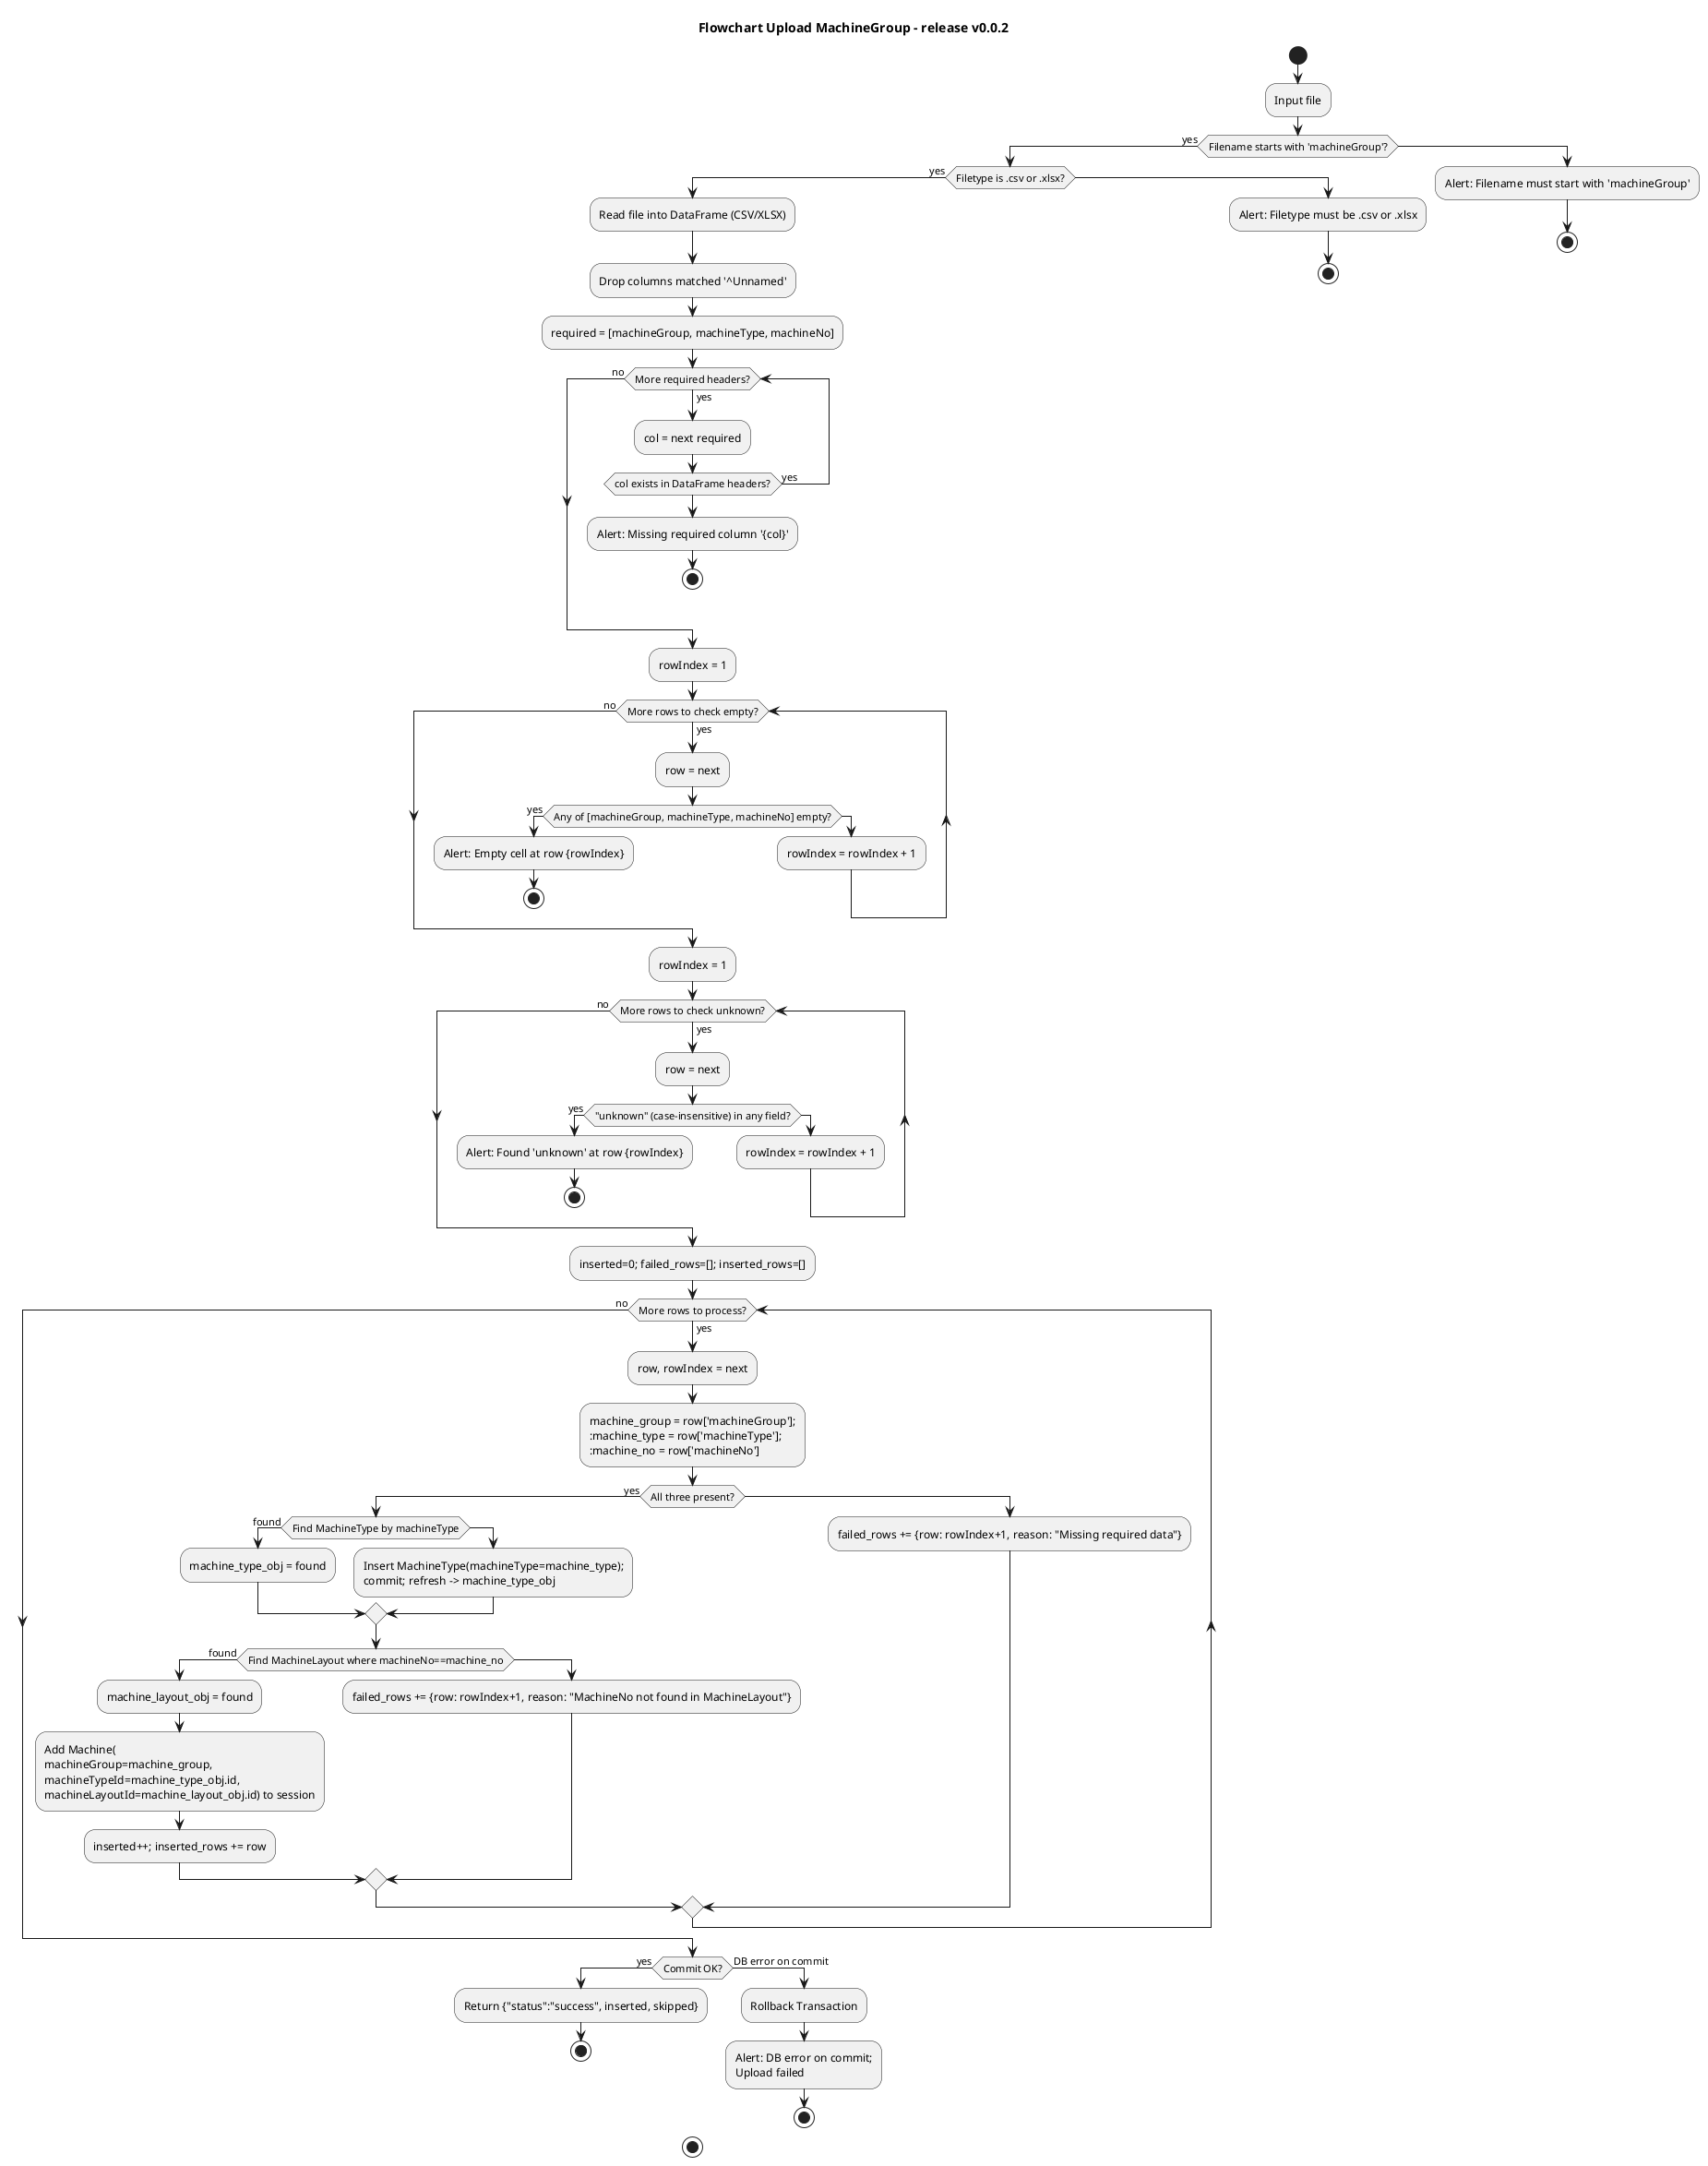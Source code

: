 @startuml
title Flowchart Upload MachineGroup - release v0.0.2

start
:Input file;

if (Filename starts with 'machineGroup'?) then (yes)
  if (Filetype is .csv or .xlsx?) then (yes)
    :Read file into DataFrame (CSV/XLSX);
    :Drop columns matched '^Unnamed';

    ' -------- Header check (loop) --------
    :required = [machineGroup, machineType, machineNo];
    while (More required headers?) is (yes)
      :col = next required;
      if (col exists in DataFrame headers?) then (yes)
      else
        :Alert: Missing required column '{col}';
        stop
      endif
    endwhile (no)
    ' ------------------------------------

    ' -------- Empty check (loop) --------
    :rowIndex = 1;
    while (More rows to check empty?) is (yes)
      :row = next;
      if (Any of [machineGroup, machineType, machineNo] empty?) then (yes)
        :Alert: Empty cell at row {rowIndex};
        stop
      else
        :rowIndex = rowIndex + 1;
      endif
    endwhile (no)
    ' ------------------------------------

    ' -------- Unknown check (loop) --------
    :rowIndex = 1;
    while (More rows to check unknown?) is (yes)
      :row = next;
      if ("unknown" (case-insensitive) in any field?) then (yes)
        :Alert: Found 'unknown' at row {rowIndex};
        stop
      else
        :rowIndex = rowIndex + 1;
      endif
    endwhile (no)
    ' -------------------------------------

    :inserted=0; failed_rows=[]; inserted_rows=[];

    while (More rows to process?) is (yes)
      :row, rowIndex = next;
      :machine_group = row['machineGroup'];\n:machine_type = row['machineType'];\n:machine_no = row['machineNo'];

      if (All three present?) then (yes)

        ' ---------- Upsert MachineType (commit inside loop) ----------
        if (Find MachineType by machineType) then (found)
          :machine_type_obj = found;
        else
          :Insert MachineType(machineType=machine_type);\ncommit; refresh -> machine_type_obj;
        endif
        ' -------------------------------------------------------------

        ' ---------- FK: MachineLayout by machineNo ----------
        if (Find MachineLayout where machineNo==machine_no) then (found)
          :machine_layout_obj = found;

          ' ---------- Insert Machine (no duplicate check) ----------
          :Add Machine(\nmachineGroup=machine_group,\nmachineTypeId=machine_type_obj.id,\nmachineLayoutId=machine_layout_obj.id) to session;
          :inserted++; inserted_rows += row;
          ' ---------------------------------------------------------

        else
          :failed_rows += {row: rowIndex+1, reason: "MachineNo not found in MachineLayout"};
          ' skip row
        endif

      else
        :failed_rows += {row: rowIndex+1, reason: "Missing required data"};
        ' skip row
      endif
    endwhile (no)

  
    if (Commit OK?) then (yes)
      :Return {"status":"success", inserted, skipped};
      stop
    else (DB error on commit)
      :Rollback Transaction;
      :Alert: DB error on commit;\nUpload failed;
      stop
    endif
    stop

  else
    :Alert: Filetype must be .csv or .xlsx;
    stop
  endif
else
  :Alert: Filename must start with 'machineGroup';
  stop
endif
@enduml
